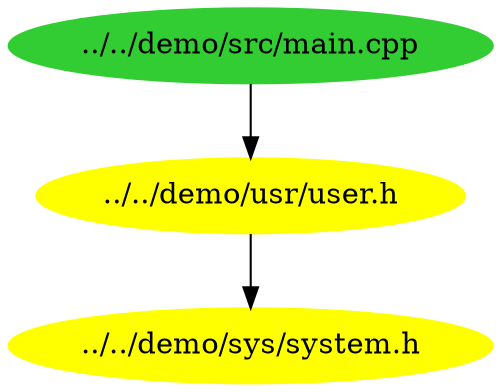 digraph FigVisitorDot {
"../../demo/src/main.cpp" [color=limegreen,style=filled,label="../../demo/src/main.cpp"];
"../../demo/sys/system.h" [color=yellow,style=filled,label="../../demo/sys/system.h"];
"../../demo/usr/user.h" [color=yellow,style=filled,label="../../demo/usr/user.h"];
"../../demo/src/main.cpp" -> "../../demo/usr/user.h";
"../../demo/usr/user.h" -> "../../demo/sys/system.h";
"../../demo/sys/system.h";
}
